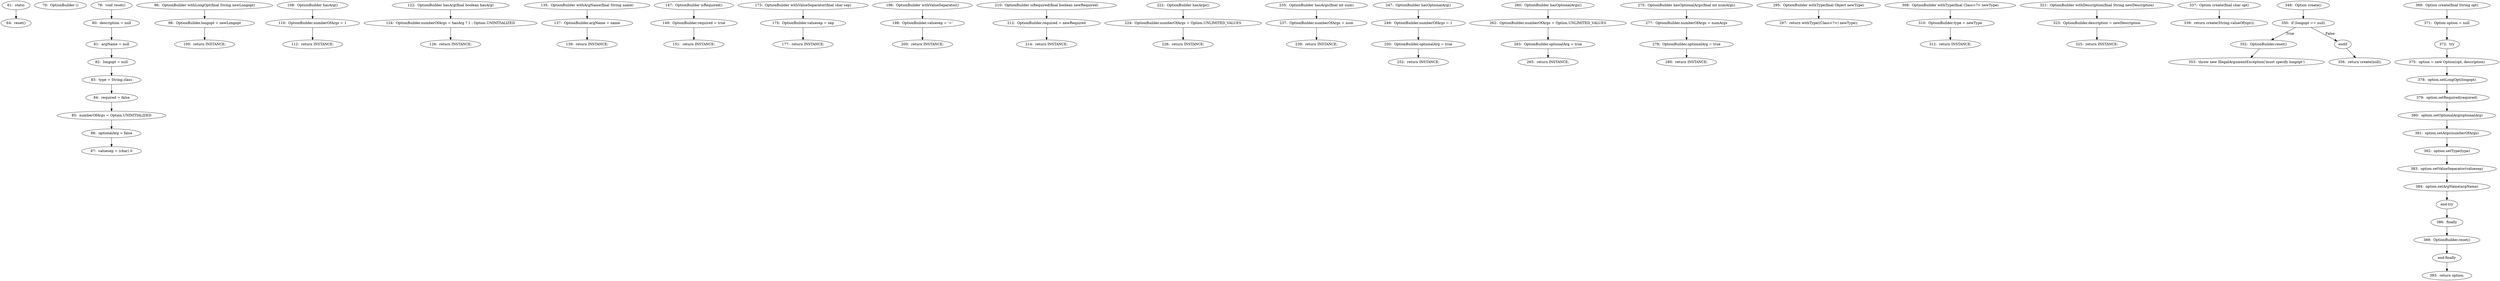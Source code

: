 digraph OptionBuilder_CFG {
  // graph-vertices
  v1  [label="61:  static"];
  v2  [label="64:  reset()"];
  v3  [label="70:  OptionBuilder ()"];
  v4  [label="78:  void reset()"];
  v5  [label="80:  description = null"];
  v6  [label="81:  argName = null"];
  v7  [label="82:  longopt = null"];
  v8  [label="83:  type = String.class"];
  v9  [label="84:  required = false"];
  v10  [label="85:  numberOfArgs = Option.UNINITIALIZED"];
  v11  [label="86:  optionalArg = false"];
  v12  [label="87:  valuesep = (char) 0"];
  v13  [label="96:  OptionBuilder withLongOpt(final String newLongopt)"];
  v14  [label="98:  OptionBuilder.longopt = newLongopt"];
  v15  [label="100:  return INSTANCE;"];
  v16  [label="108:  OptionBuilder hasArg()"];
  v17  [label="110:  OptionBuilder.numberOfArgs = 1"];
  v18  [label="112:  return INSTANCE;"];
  v19  [label="122:  OptionBuilder hasArg(final boolean hasArg)"];
  v20  [label="124:  OptionBuilder.numberOfArgs = hasArg ? 1 : Option.UNINITIALIZED"];
  v21  [label="126:  return INSTANCE;"];
  v22  [label="135:  OptionBuilder withArgName(final String name)"];
  v23  [label="137:  OptionBuilder.argName = name"];
  v24  [label="139:  return INSTANCE;"];
  v25  [label="147:  OptionBuilder isRequired()"];
  v26  [label="149:  OptionBuilder.required = true"];
  v27  [label="151:  return INSTANCE;"];
  v28  [label="173:  OptionBuilder withValueSeparator(final char sep)"];
  v29  [label="175:  OptionBuilder.valuesep = sep"];
  v30  [label="177:  return INSTANCE;"];
  v31  [label="196:  OptionBuilder withValueSeparator()"];
  v32  [label="198:  OptionBuilder.valuesep = '='"];
  v33  [label="200:  return INSTANCE;"];
  v34  [label="210:  OptionBuilder isRequired(final boolean newRequired)"];
  v35  [label="212:  OptionBuilder.required = newRequired"];
  v36  [label="214:  return INSTANCE;"];
  v37  [label="222:  OptionBuilder hasArgs()"];
  v38  [label="224:  OptionBuilder.numberOfArgs = Option.UNLIMITED_VALUES"];
  v39  [label="226:  return INSTANCE;"];
  v40  [label="235:  OptionBuilder hasArgs(final int num)"];
  v41  [label="237:  OptionBuilder.numberOfArgs = num"];
  v42  [label="239:  return INSTANCE;"];
  v43  [label="247:  OptionBuilder hasOptionalArg()"];
  v44  [label="249:  OptionBuilder.numberOfArgs = 1"];
  v45  [label="250:  OptionBuilder.optionalArg = true"];
  v46  [label="252:  return INSTANCE;"];
  v47  [label="260:  OptionBuilder hasOptionalArgs()"];
  v48  [label="262:  OptionBuilder.numberOfArgs = Option.UNLIMITED_VALUES"];
  v49  [label="263:  OptionBuilder.optionalArg = true"];
  v50  [label="265:  return INSTANCE;"];
  v51  [label="275:  OptionBuilder hasOptionalArgs(final int numArgs)"];
  v52  [label="277:  OptionBuilder.numberOfArgs = numArgs"];
  v53  [label="278:  OptionBuilder.optionalArg = true"];
  v54  [label="280:  return INSTANCE;"];
  v55  [label="295:  OptionBuilder withType(final Object newType)"];
  v56  [label="297:  return withType((Class<?>) newType);"];
  v57  [label="308:  OptionBuilder withType(final Class<?> newType)"];
  v58  [label="310:  OptionBuilder.type = newType"];
  v59  [label="312:  return INSTANCE;"];
  v60  [label="321:  OptionBuilder withDescription(final String newDescription)"];
  v61  [label="323:  OptionBuilder.description = newDescription"];
  v62  [label="325:  return INSTANCE;"];
  v63  [label="337:  Option create(final char opt)"];
  v64  [label="339:  return create(String.valueOf(opt));"];
  v65  [label="348:  Option create()"];
  v66  [label="350:  if (longopt == null)"];
  v67  [label="352:  OptionBuilder.reset()"];
  v68  [label="353:  throw new IllegalArgumentException('must specify longopt')"];
  v69  [label="endif"];
  v70  [label="356:  return create(null);"];
  v71  [label="369:  Option create(final String opt)"];
  v72  [label="371:  Option option = null"];
  v73  [label="372:  try"];
  v74  [label="end-try"];
  v75  [label="375:  option = new Option(opt, description)"];
  v76  [label="378:  option.setLongOpt(longopt)"];
  v77  [label="379:  option.setRequired(required)"];
  v78  [label="380:  option.setOptionalArg(optionalArg)"];
  v79  [label="381:  option.setArgs(numberOfArgs)"];
  v80  [label="382:  option.setType(type)"];
  v81  [label="383:  option.setValueSeparator(valuesep)"];
  v82  [label="384:  option.setArgName(argName)"];
  v83  [label="386:  finally"];
  v84  [label="389:  OptionBuilder.reset()"];
  v85  [label="end-finally"];
  v86  [label="393:  return option;"];
  // graph-edges
  v1 -> v2;
  v4 -> v5;
  v5 -> v6;
  v6 -> v7;
  v7 -> v8;
  v8 -> v9;
  v9 -> v10;
  v10 -> v11;
  v11 -> v12;
  v13 -> v14;
  v14 -> v15;
  v16 -> v17;
  v17 -> v18;
  v19 -> v20;
  v20 -> v21;
  v22 -> v23;
  v23 -> v24;
  v25 -> v26;
  v26 -> v27;
  v28 -> v29;
  v29 -> v30;
  v31 -> v32;
  v32 -> v33;
  v34 -> v35;
  v35 -> v36;
  v37 -> v38;
  v38 -> v39;
  v40 -> v41;
  v41 -> v42;
  v43 -> v44;
  v44 -> v45;
  v45 -> v46;
  v47 -> v48;
  v48 -> v49;
  v49 -> v50;
  v51 -> v52;
  v52 -> v53;
  v53 -> v54;
  v55 -> v56;
  v57 -> v58;
  v58 -> v59;
  v60 -> v61;
  v61 -> v62;
  v63 -> v64;
  v65 -> v66;
  v66 -> v67  [label="True"];
  v67 -> v68;
  v66 -> v69  [label="False"];
  v69 -> v70;
  v71 -> v72;
  v72 -> v73;
  v73 -> v75;
  v75 -> v76;
  v76 -> v77;
  v77 -> v78;
  v78 -> v79;
  v79 -> v80;
  v80 -> v81;
  v81 -> v82;
  v82 -> v74;
  v74 -> v83;
  v83 -> v84;
  v84 -> v85;
  v85 -> v86;
  // end-of-graph
}
